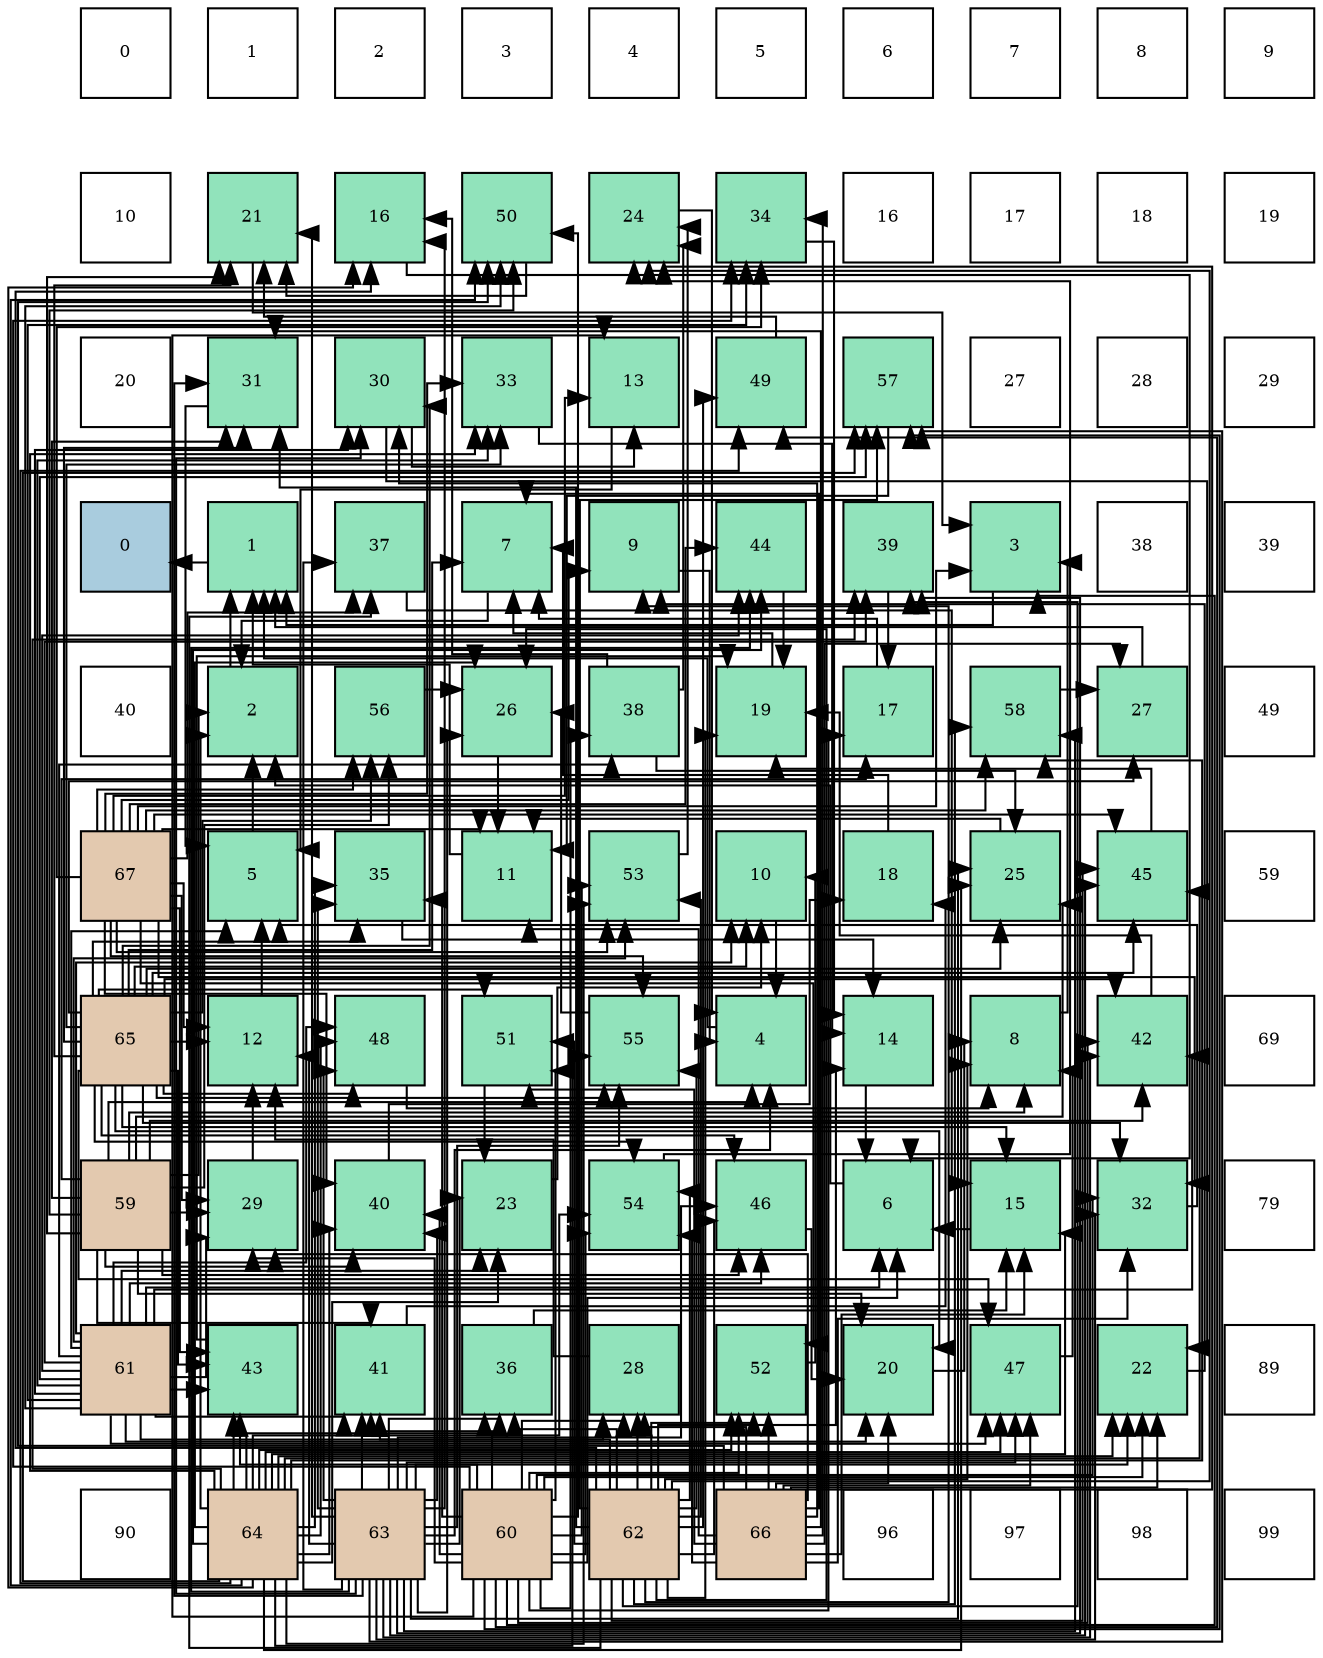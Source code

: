 digraph layout{
 rankdir=TB;
 splines=ortho;
 node [style=filled shape=square fixedsize=true width=0.6];
0[label="0", fontsize=8, fillcolor="#ffffff"];
1[label="1", fontsize=8, fillcolor="#ffffff"];
2[label="2", fontsize=8, fillcolor="#ffffff"];
3[label="3", fontsize=8, fillcolor="#ffffff"];
4[label="4", fontsize=8, fillcolor="#ffffff"];
5[label="5", fontsize=8, fillcolor="#ffffff"];
6[label="6", fontsize=8, fillcolor="#ffffff"];
7[label="7", fontsize=8, fillcolor="#ffffff"];
8[label="8", fontsize=8, fillcolor="#ffffff"];
9[label="9", fontsize=8, fillcolor="#ffffff"];
10[label="10", fontsize=8, fillcolor="#ffffff"];
11[label="21", fontsize=8, fillcolor="#91e3bb"];
12[label="16", fontsize=8, fillcolor="#91e3bb"];
13[label="50", fontsize=8, fillcolor="#91e3bb"];
14[label="24", fontsize=8, fillcolor="#91e3bb"];
15[label="34", fontsize=8, fillcolor="#91e3bb"];
16[label="16", fontsize=8, fillcolor="#ffffff"];
17[label="17", fontsize=8, fillcolor="#ffffff"];
18[label="18", fontsize=8, fillcolor="#ffffff"];
19[label="19", fontsize=8, fillcolor="#ffffff"];
20[label="20", fontsize=8, fillcolor="#ffffff"];
21[label="31", fontsize=8, fillcolor="#91e3bb"];
22[label="30", fontsize=8, fillcolor="#91e3bb"];
23[label="33", fontsize=8, fillcolor="#91e3bb"];
24[label="13", fontsize=8, fillcolor="#91e3bb"];
25[label="49", fontsize=8, fillcolor="#91e3bb"];
26[label="57", fontsize=8, fillcolor="#91e3bb"];
27[label="27", fontsize=8, fillcolor="#ffffff"];
28[label="28", fontsize=8, fillcolor="#ffffff"];
29[label="29", fontsize=8, fillcolor="#ffffff"];
30[label="0", fontsize=8, fillcolor="#a9ccde"];
31[label="1", fontsize=8, fillcolor="#91e3bb"];
32[label="37", fontsize=8, fillcolor="#91e3bb"];
33[label="7", fontsize=8, fillcolor="#91e3bb"];
34[label="9", fontsize=8, fillcolor="#91e3bb"];
35[label="44", fontsize=8, fillcolor="#91e3bb"];
36[label="39", fontsize=8, fillcolor="#91e3bb"];
37[label="3", fontsize=8, fillcolor="#91e3bb"];
38[label="38", fontsize=8, fillcolor="#ffffff"];
39[label="39", fontsize=8, fillcolor="#ffffff"];
40[label="40", fontsize=8, fillcolor="#ffffff"];
41[label="2", fontsize=8, fillcolor="#91e3bb"];
42[label="56", fontsize=8, fillcolor="#91e3bb"];
43[label="26", fontsize=8, fillcolor="#91e3bb"];
44[label="38", fontsize=8, fillcolor="#91e3bb"];
45[label="19", fontsize=8, fillcolor="#91e3bb"];
46[label="17", fontsize=8, fillcolor="#91e3bb"];
47[label="58", fontsize=8, fillcolor="#91e3bb"];
48[label="27", fontsize=8, fillcolor="#91e3bb"];
49[label="49", fontsize=8, fillcolor="#ffffff"];
50[label="67", fontsize=8, fillcolor="#e3c9af"];
51[label="5", fontsize=8, fillcolor="#91e3bb"];
52[label="35", fontsize=8, fillcolor="#91e3bb"];
53[label="11", fontsize=8, fillcolor="#91e3bb"];
54[label="53", fontsize=8, fillcolor="#91e3bb"];
55[label="10", fontsize=8, fillcolor="#91e3bb"];
56[label="18", fontsize=8, fillcolor="#91e3bb"];
57[label="25", fontsize=8, fillcolor="#91e3bb"];
58[label="45", fontsize=8, fillcolor="#91e3bb"];
59[label="59", fontsize=8, fillcolor="#ffffff"];
60[label="65", fontsize=8, fillcolor="#e3c9af"];
61[label="12", fontsize=8, fillcolor="#91e3bb"];
62[label="48", fontsize=8, fillcolor="#91e3bb"];
63[label="51", fontsize=8, fillcolor="#91e3bb"];
64[label="55", fontsize=8, fillcolor="#91e3bb"];
65[label="4", fontsize=8, fillcolor="#91e3bb"];
66[label="14", fontsize=8, fillcolor="#91e3bb"];
67[label="8", fontsize=8, fillcolor="#91e3bb"];
68[label="42", fontsize=8, fillcolor="#91e3bb"];
69[label="69", fontsize=8, fillcolor="#ffffff"];
70[label="59", fontsize=8, fillcolor="#e3c9af"];
71[label="29", fontsize=8, fillcolor="#91e3bb"];
72[label="40", fontsize=8, fillcolor="#91e3bb"];
73[label="23", fontsize=8, fillcolor="#91e3bb"];
74[label="54", fontsize=8, fillcolor="#91e3bb"];
75[label="46", fontsize=8, fillcolor="#91e3bb"];
76[label="6", fontsize=8, fillcolor="#91e3bb"];
77[label="15", fontsize=8, fillcolor="#91e3bb"];
78[label="32", fontsize=8, fillcolor="#91e3bb"];
79[label="79", fontsize=8, fillcolor="#ffffff"];
80[label="61", fontsize=8, fillcolor="#e3c9af"];
81[label="43", fontsize=8, fillcolor="#91e3bb"];
82[label="41", fontsize=8, fillcolor="#91e3bb"];
83[label="36", fontsize=8, fillcolor="#91e3bb"];
84[label="28", fontsize=8, fillcolor="#91e3bb"];
85[label="52", fontsize=8, fillcolor="#91e3bb"];
86[label="20", fontsize=8, fillcolor="#91e3bb"];
87[label="47", fontsize=8, fillcolor="#91e3bb"];
88[label="22", fontsize=8, fillcolor="#91e3bb"];
89[label="89", fontsize=8, fillcolor="#ffffff"];
90[label="90", fontsize=8, fillcolor="#ffffff"];
91[label="64", fontsize=8, fillcolor="#e3c9af"];
92[label="63", fontsize=8, fillcolor="#e3c9af"];
93[label="60", fontsize=8, fillcolor="#e3c9af"];
94[label="62", fontsize=8, fillcolor="#e3c9af"];
95[label="66", fontsize=8, fillcolor="#e3c9af"];
96[label="96", fontsize=8, fillcolor="#ffffff"];
97[label="97", fontsize=8, fillcolor="#ffffff"];
98[label="98", fontsize=8, fillcolor="#ffffff"];
99[label="99", fontsize=8, fillcolor="#ffffff"];
edge [constraint=false, style=vis];31 -> 30;
41 -> 31;
37 -> 31;
65 -> 31;
51 -> 41;
76 -> 41;
33 -> 41;
67 -> 37;
34 -> 65;
55 -> 65;
53 -> 31;
61 -> 51;
24 -> 51;
66 -> 76;
77 -> 76;
12 -> 76;
46 -> 33;
56 -> 33;
45 -> 33;
86 -> 67;
11 -> 37;
88 -> 34;
73 -> 55;
14 -> 65;
57 -> 53;
43 -> 53;
48 -> 31;
84 -> 61;
71 -> 61;
22 -> 24;
22 -> 88;
21 -> 51;
78 -> 51;
23 -> 66;
15 -> 66;
52 -> 66;
83 -> 77;
32 -> 77;
44 -> 12;
44 -> 14;
44 -> 57;
36 -> 46;
72 -> 56;
82 -> 56;
68 -> 45;
81 -> 45;
35 -> 45;
58 -> 45;
75 -> 86;
87 -> 67;
62 -> 67;
25 -> 11;
13 -> 11;
63 -> 73;
85 -> 55;
54 -> 14;
74 -> 14;
64 -> 43;
42 -> 43;
26 -> 53;
47 -> 48;
70 -> 41;
70 -> 65;
70 -> 67;
70 -> 46;
70 -> 86;
70 -> 11;
70 -> 57;
70 -> 71;
70 -> 21;
70 -> 72;
70 -> 82;
70 -> 68;
70 -> 75;
70 -> 13;
70 -> 42;
93 -> 37;
93 -> 76;
93 -> 24;
93 -> 46;
93 -> 88;
93 -> 84;
93 -> 71;
93 -> 78;
93 -> 15;
93 -> 52;
93 -> 44;
93 -> 72;
93 -> 82;
93 -> 68;
93 -> 81;
93 -> 25;
93 -> 13;
93 -> 63;
93 -> 85;
93 -> 54;
93 -> 74;
93 -> 26;
80 -> 51;
80 -> 76;
80 -> 55;
80 -> 86;
80 -> 73;
80 -> 84;
80 -> 71;
80 -> 22;
80 -> 23;
80 -> 15;
80 -> 44;
80 -> 36;
80 -> 82;
80 -> 68;
80 -> 81;
80 -> 35;
80 -> 75;
80 -> 87;
80 -> 62;
80 -> 13;
80 -> 54;
80 -> 26;
94 -> 67;
94 -> 34;
94 -> 66;
94 -> 12;
94 -> 45;
94 -> 14;
94 -> 43;
94 -> 84;
94 -> 21;
94 -> 83;
94 -> 32;
94 -> 36;
94 -> 82;
94 -> 58;
94 -> 75;
94 -> 25;
94 -> 63;
94 -> 85;
94 -> 54;
94 -> 74;
94 -> 64;
94 -> 26;
94 -> 47;
92 -> 65;
92 -> 61;
92 -> 12;
92 -> 11;
92 -> 88;
92 -> 73;
92 -> 57;
92 -> 43;
92 -> 22;
92 -> 21;
92 -> 78;
92 -> 52;
92 -> 83;
92 -> 32;
92 -> 36;
92 -> 72;
92 -> 82;
92 -> 68;
92 -> 35;
92 -> 58;
92 -> 75;
92 -> 87;
92 -> 62;
92 -> 64;
92 -> 26;
92 -> 47;
91 -> 41;
91 -> 77;
91 -> 12;
91 -> 88;
91 -> 73;
91 -> 57;
91 -> 43;
91 -> 23;
91 -> 52;
91 -> 83;
91 -> 36;
91 -> 72;
91 -> 81;
91 -> 35;
91 -> 58;
91 -> 87;
91 -> 62;
91 -> 25;
91 -> 13;
91 -> 85;
91 -> 54;
91 -> 74;
91 -> 64;
91 -> 26;
91 -> 47;
60 -> 33;
60 -> 55;
60 -> 61;
60 -> 77;
60 -> 86;
60 -> 11;
60 -> 57;
60 -> 48;
60 -> 22;
60 -> 21;
60 -> 78;
60 -> 23;
60 -> 52;
60 -> 68;
60 -> 81;
60 -> 58;
60 -> 75;
60 -> 87;
60 -> 62;
60 -> 63;
60 -> 74;
60 -> 64;
60 -> 42;
95 -> 33;
95 -> 53;
95 -> 77;
95 -> 86;
95 -> 88;
95 -> 14;
95 -> 48;
95 -> 84;
95 -> 71;
95 -> 22;
95 -> 21;
95 -> 78;
95 -> 15;
95 -> 87;
95 -> 13;
95 -> 63;
95 -> 85;
95 -> 74;
50 -> 37;
50 -> 34;
50 -> 53;
50 -> 61;
50 -> 24;
50 -> 71;
50 -> 78;
50 -> 23;
50 -> 15;
50 -> 32;
50 -> 72;
50 -> 81;
50 -> 35;
50 -> 58;
50 -> 85;
50 -> 54;
50 -> 64;
50 -> 42;
50 -> 47;
edge [constraint=true, style=invis];
0 -> 10 -> 20 -> 30 -> 40 -> 50 -> 60 -> 70 -> 80 -> 90;
1 -> 11 -> 21 -> 31 -> 41 -> 51 -> 61 -> 71 -> 81 -> 91;
2 -> 12 -> 22 -> 32 -> 42 -> 52 -> 62 -> 72 -> 82 -> 92;
3 -> 13 -> 23 -> 33 -> 43 -> 53 -> 63 -> 73 -> 83 -> 93;
4 -> 14 -> 24 -> 34 -> 44 -> 54 -> 64 -> 74 -> 84 -> 94;
5 -> 15 -> 25 -> 35 -> 45 -> 55 -> 65 -> 75 -> 85 -> 95;
6 -> 16 -> 26 -> 36 -> 46 -> 56 -> 66 -> 76 -> 86 -> 96;
7 -> 17 -> 27 -> 37 -> 47 -> 57 -> 67 -> 77 -> 87 -> 97;
8 -> 18 -> 28 -> 38 -> 48 -> 58 -> 68 -> 78 -> 88 -> 98;
9 -> 19 -> 29 -> 39 -> 49 -> 59 -> 69 -> 79 -> 89 -> 99;
rank = same {0 -> 1 -> 2 -> 3 -> 4 -> 5 -> 6 -> 7 -> 8 -> 9};
rank = same {10 -> 11 -> 12 -> 13 -> 14 -> 15 -> 16 -> 17 -> 18 -> 19};
rank = same {20 -> 21 -> 22 -> 23 -> 24 -> 25 -> 26 -> 27 -> 28 -> 29};
rank = same {30 -> 31 -> 32 -> 33 -> 34 -> 35 -> 36 -> 37 -> 38 -> 39};
rank = same {40 -> 41 -> 42 -> 43 -> 44 -> 45 -> 46 -> 47 -> 48 -> 49};
rank = same {50 -> 51 -> 52 -> 53 -> 54 -> 55 -> 56 -> 57 -> 58 -> 59};
rank = same {60 -> 61 -> 62 -> 63 -> 64 -> 65 -> 66 -> 67 -> 68 -> 69};
rank = same {70 -> 71 -> 72 -> 73 -> 74 -> 75 -> 76 -> 77 -> 78 -> 79};
rank = same {80 -> 81 -> 82 -> 83 -> 84 -> 85 -> 86 -> 87 -> 88 -> 89};
rank = same {90 -> 91 -> 92 -> 93 -> 94 -> 95 -> 96 -> 97 -> 98 -> 99};
}